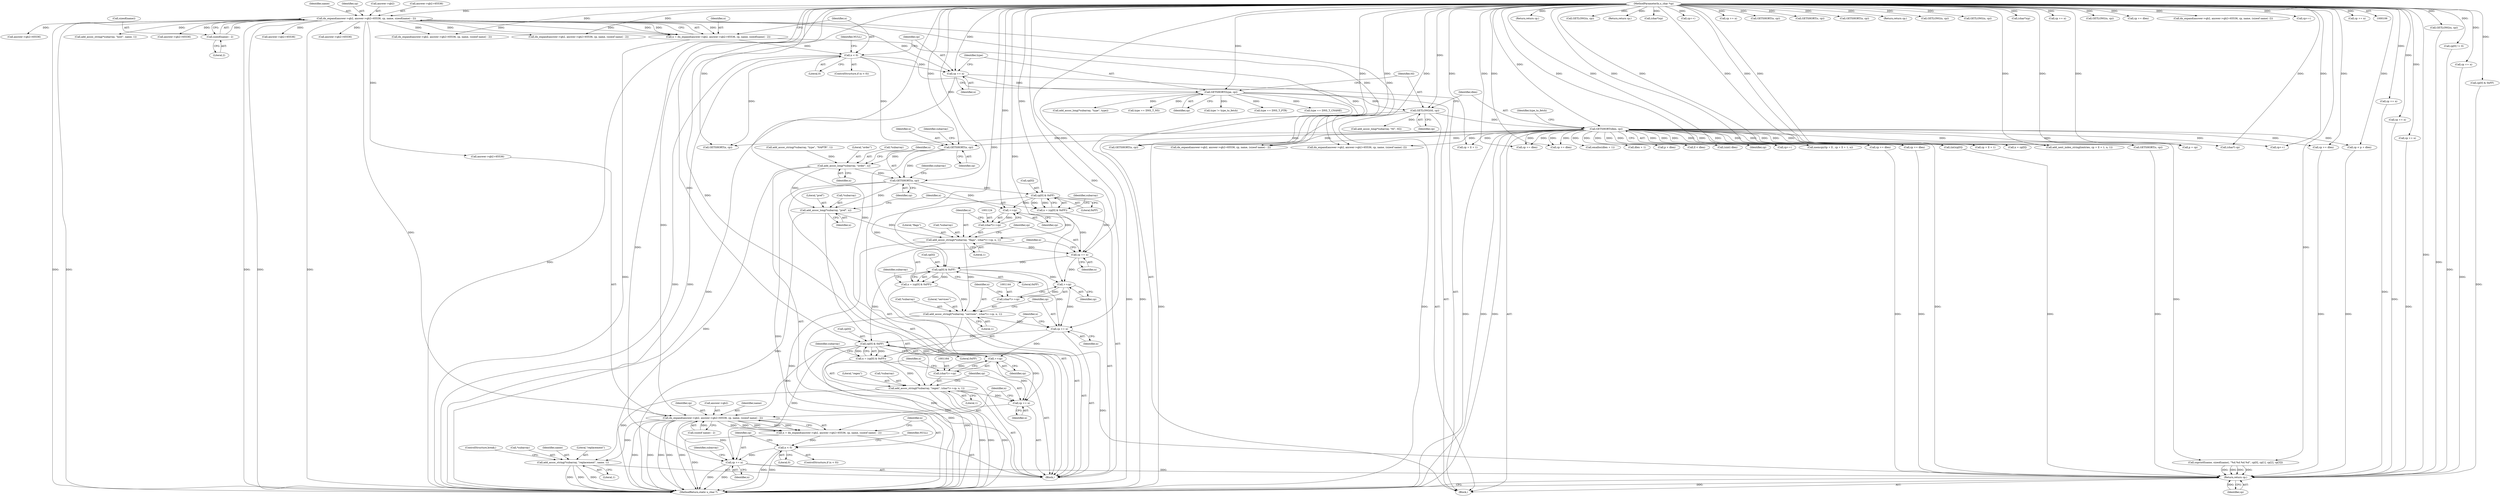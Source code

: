 digraph "0_php-src_b34d7849ed90ced9345f8ea1c59bc8d101c18468@pointer" {
"1001096" [label="(Call,GETSHORT(n, cp))"];
"1000152" [label="(Call,n < 0)"];
"1000134" [label="(Call,n = dn_expand(answer->qb2, answer->qb2+65536, cp, name, sizeof(name) - 2))"];
"1000136" [label="(Call,dn_expand(answer->qb2, answer->qb2+65536, cp, name, sizeof(name) - 2))"];
"1000107" [label="(MethodParameterIn,u_char *cp)"];
"1000147" [label="(Call,sizeof(name) - 2)"];
"1000167" [label="(Call,GETSHORT(dlen, cp))"];
"1000164" [label="(Call,GETLONG(ttl, cp))"];
"1000161" [label="(Call,GETSHORT(type, cp))"];
"1000158" [label="(Call,cp += n)"];
"1001099" [label="(Call,add_assoc_long(*subarray, \"order\", n))"];
"1001104" [label="(Call,GETSHORT(n, cp))"];
"1001107" [label="(Call,add_assoc_long(*subarray, \"pref\", n))"];
"1001119" [label="(Call,add_assoc_stringl(*subarray, \"flags\", (char*)++cp, n, 1))"];
"1001129" [label="(Call,cp += n)"];
"1001134" [label="(Call,cp[0] & 0xFF)"];
"1001132" [label="(Call,n = (cp[0] & 0xFF))"];
"1001139" [label="(Call,add_assoc_stringl(*subarray, \"services\", (char*)++cp, n, 1))"];
"1001149" [label="(Call,cp += n)"];
"1001154" [label="(Call,cp[0] & 0xFF)"];
"1001152" [label="(Call,n = (cp[0] & 0xFF))"];
"1001159" [label="(Call,add_assoc_stringl(*subarray, \"regex\", (char*)++cp, n, 1))"];
"1001169" [label="(Call,cp += n)"];
"1001174" [label="(Call,dn_expand(answer->qb2, answer->qb2+65536, cp, name, (sizeof name) - 2))"];
"1001172" [label="(Call,n = dn_expand(answer->qb2, answer->qb2+65536, cp, name, (sizeof name) - 2))"];
"1001190" [label="(Call,n < 0)"];
"1001196" [label="(Call,cp += n)"];
"1001217" [label="(Return,return cp;)"];
"1001199" [label="(Call,add_assoc_string(*subarray, \"replacement\", name, 1))"];
"1001165" [label="(Call,++cp)"];
"1001163" [label="(Call,(char*)++cp)"];
"1001145" [label="(Call,++cp)"];
"1001143" [label="(Call,(char*)++cp)"];
"1001114" [label="(Call,cp[0] & 0xFF)"];
"1001112" [label="(Call,n = (cp[0] & 0xFF))"];
"1001125" [label="(Call,++cp)"];
"1001123" [label="(Call,(char*)++cp)"];
"1000161" [label="(Call,GETSHORT(type, cp))"];
"1001135" [label="(Call,cp[0])"];
"1000191" [label="(Return,return cp;)"];
"1001159" [label="(Call,add_assoc_stringl(*subarray, \"regex\", (char*)++cp, n, 1))"];
"1000284" [label="(Call,GETSHORT(n, cp))"];
"1001119" [label="(Call,add_assoc_stringl(*subarray, \"flags\", (char*)++cp, n, 1))"];
"1000758" [label="(Call,(int)cp[0])"];
"1000153" [label="(Identifier,n)"];
"1001213" [label="(Call,cp += dlen)"];
"1001103" [label="(Identifier,n)"];
"1000146" [label="(Identifier,name)"];
"1001097" [label="(Identifier,n)"];
"1000150" [label="(Literal,2)"];
"1001184" [label="(Identifier,name)"];
"1001098" [label="(Identifier,cp)"];
"1000228" [label="(Call,(char*) cp)"];
"1000145" [label="(Identifier,cp)"];
"1001132" [label="(Call,n = (cp[0] & 0xFF))"];
"1001151" [label="(Identifier,n)"];
"1001217" [label="(Return,return cp;)"];
"1001219" [label="(MethodReturn,static u_char *)"];
"1001148" [label="(Literal,1)"];
"1001191" [label="(Identifier,n)"];
"1000154" [label="(Literal,0)"];
"1001099" [label="(Call,add_assoc_long(*subarray, \"order\", n))"];
"1000151" [label="(ControlStructure,if (n < 0))"];
"1000523" [label="(Call,dn_expand(answer->qb2, answer->qb2+65536, cp, name, (sizeof name) -2))"];
"1001141" [label="(Identifier,subarray)"];
"1001106" [label="(Identifier,cp)"];
"1000428" [label="(Call,emalloc(dlen + 1))"];
"1000375" [label="(Call,cp++)"];
"1000147" [label="(Call,sizeof(name) - 2)"];
"1000619" [label="(Call,GETLONG(n, cp))"];
"1000802" [label="(Call,cp[0] != 0)"];
"1000527" [label="(Call,answer->qb2+65536)"];
"1001166" [label="(Identifier,cp)"];
"1001199" [label="(Call,add_assoc_string(*subarray, \"replacement\", name, 1))"];
"1001163" [label="(Call,(char*)++cp)"];
"1000603" [label="(Call,GETLONG(n, cp))"];
"1000491" [label="(Call,cp += dlen)"];
"1001131" [label="(Identifier,n)"];
"1000429" [label="(Call,dlen + 1)"];
"1000406" [label="(Call,cp += n)"];
"1000137" [label="(Call,answer->qb2)"];
"1001102" [label="(Literal,\"order\")"];
"1000238" [label="(Return,return cp;)"];
"1000381" [label="(Call,(char*)cp)"];
"1001189" [label="(ControlStructure,if (n < 0))"];
"1000165" [label="(Identifier,ttl)"];
"1000159" [label="(Identifier,cp)"];
"1001167" [label="(Identifier,n)"];
"1001190" [label="(Call,n < 0)"];
"1001115" [label="(Call,cp[0])"];
"1001096" [label="(Call,GETSHORT(n, cp))"];
"1000219" [label="(Call,add_assoc_long(*subarray, \"type\", type))"];
"1001133" [label="(Identifier,n)"];
"1001100" [label="(Call,*subarray)"];
"1000306" [label="(Call,type == DNS_T_NS)"];
"1001130" [label="(Identifier,cp)"];
"1001140" [label="(Call,*subarray)"];
"1000334" [label="(Call,answer->qb2+65536)"];
"1001114" [label="(Call,cp[0] & 0xFF)"];
"1001134" [label="(Call,cp[0] & 0xFF)"];
"1001128" [label="(Literal,1)"];
"1001162" [label="(Literal,\"regex\")"];
"1001118" [label="(Literal,0xFF)"];
"1000441" [label="(Call,n = cp[ll])"];
"1000395" [label="(Call,cp++)"];
"1001031" [label="(Call,GETSHORT(n, cp))"];
"1000167" [label="(Call,GETSHORT(dlen, cp))"];
"1000188" [label="(Call,cp += dlen)"];
"1001158" [label="(Literal,0xFF)"];
"1000996" [label="(Call,answer->qb2+65536)"];
"1001149" [label="(Call,cp += n)"];
"1000199" [label="(Call,add_assoc_string(*subarray, \"host\", name, 1))"];
"1000830" [label="(Call,cp[0] & 0xFF)"];
"1001200" [label="(Call,*subarray)"];
"1001145" [label="(Call,++cp)"];
"1000545" [label="(Call,cp += n)"];
"1001204" [label="(Literal,1)"];
"1000242" [label="(Block,)"];
"1001090" [label="(Call,add_assoc_string(*subarray, \"type\", \"NAPTR\", 1))"];
"1001126" [label="(Identifier,cp)"];
"1001154" [label="(Call,cp[0] & 0xFF)"];
"1001172" [label="(Call,n = dn_expand(answer->qb2, answer->qb2+65536, cp, name, (sizeof name) - 2))"];
"1001139" [label="(Call,add_assoc_stringl(*subarray, \"services\", (char*)++cp, n, 1))"];
"1001203" [label="(Identifier,name)"];
"1000352" [label="(Call,cp += n)"];
"1001047" [label="(Call,GETSHORT(n, cp))"];
"1000175" [label="(Call,type != type_to_fetch)"];
"1000166" [label="(Identifier,cp)"];
"1000889" [label="(Call,GETSHORT(s, cp))"];
"1001201" [label="(Identifier,subarray)"];
"1001198" [label="(Identifier,n)"];
"1001039" [label="(Call,GETSHORT(n, cp))"];
"1000160" [label="(Identifier,n)"];
"1001108" [label="(Call,*subarray)"];
"1001147" [label="(Identifier,n)"];
"1001155" [label="(Call,cp[0])"];
"1001122" [label="(Literal,\"flags\")"];
"1001160" [label="(Call,*subarray)"];
"1000182" [label="(Return,return cp;)"];
"1001107" [label="(Call,add_assoc_long(*subarray, \"pref\", n))"];
"1001113" [label="(Identifier,n)"];
"1000595" [label="(Call,GETLONG(n, cp))"];
"1001061" [label="(Call,answer->qb2+65536)"];
"1001057" [label="(Call,dn_expand(answer->qb2, answer->qb2+65536, cp, name, (sizeof name) - 2))"];
"1000611" [label="(Call,GETLONG(n, cp))"];
"1001079" [label="(Call,cp += n)"];
"1001161" [label="(Identifier,subarray)"];
"1001121" [label="(Identifier,subarray)"];
"1000179" [label="(Call,cp += dlen)"];
"1000250" [label="(Call,snprintf(name, sizeof(name), \"%d.%d.%d.%d\", cp[0], cp[1], cp[2], cp[3]))"];
"1000986" [label="(Call,p + dlen)"];
"1001168" [label="(Literal,1)"];
"1001146" [label="(Identifier,cp)"];
"1001112" [label="(Call,n = (cp[0] & 0xFF))"];
"1000330" [label="(Call,dn_expand(answer->qb2, answer->qb2+65536, cp, name, (sizeof name) - 2))"];
"1001138" [label="(Literal,0xFF)"];
"1000401" [label="(Call,(char*)cp)"];
"1000764" [label="(Call,cp++)"];
"1000148" [label="(Call,sizeof(name))"];
"1000437" [label="(Call,ll < dlen)"];
"1000113" [label="(Block,)"];
"1000231" [label="(Call,(uint) dlen)"];
"1000211" [label="(Call,add_assoc_long(*subarray, \"ttl\", ttl))"];
"1000578" [label="(Call,cp += n)"];
"1000162" [label="(Identifier,type)"];
"1000169" [label="(Identifier,cp)"];
"1000318" [label="(Call,type == DNS_T_PTR)"];
"1001143" [label="(Call,(char*)++cp)"];
"1001202" [label="(Literal,\"replacement\")"];
"1000460" [label="(Call,memcpy(tp + ll , cp + ll + 1, n))"];
"1000984" [label="(Call,cp < p + dlen)"];
"1000587" [label="(Call,GETLONG(n, cp))"];
"1000294" [label="(Call,type == DNS_T_CNAME)"];
"1001129" [label="(Call,cp += n)"];
"1001171" [label="(Identifier,n)"];
"1000235" [label="(Call,cp += dlen)"];
"1001153" [label="(Identifier,n)"];
"1000107" [label="(MethodParameterIn,u_char *cp)"];
"1001142" [label="(Literal,\"services\")"];
"1000135" [label="(Identifier,n)"];
"1001101" [label="(Identifier,subarray)"];
"1001173" [label="(Identifier,n)"];
"1000164" [label="(Call,GETLONG(ttl, cp))"];
"1001105" [label="(Identifier,n)"];
"1000556" [label="(Call,dn_expand(answer->qb2, answer->qb2+65536, cp, name, (sizeof name) -2))"];
"1001110" [label="(Literal,\"pref\")"];
"1000992" [label="(Call,dn_expand(answer->qb2, answer->qb2+65536, cp, name, (sizeof name) - 2))"];
"1000273" [label="(Call,cp += dlen)"];
"1000163" [label="(Identifier,cp)"];
"1001178" [label="(Call,answer->qb2+65536)"];
"1000173" [label="(Identifier,type_to_fetch)"];
"1000157" [label="(Identifier,NULL)"];
"1000873" [label="(Call,cp++)"];
"1001150" [label="(Identifier,cp)"];
"1001109" [label="(Identifier,subarray)"];
"1001123" [label="(Call,(char*)++cp)"];
"1000472" [label="(Call,cp + ll + 1)"];
"1000136" [label="(Call,dn_expand(answer->qb2, answer->qb2+65536, cp, name, sizeof(name) - 2))"];
"1000644" [label="(Call,GETSHORT(s, cp))"];
"1001104" [label="(Call,GETSHORT(n, cp))"];
"1001014" [label="(Call,cp += n)"];
"1001218" [label="(Identifier,cp)"];
"1000158" [label="(Call,cp += n)"];
"1001183" [label="(Identifier,cp)"];
"1000152" [label="(Call,n < 0)"];
"1001205" [label="(ControlStructure,break;)"];
"1001152" [label="(Call,n = (cp[0] & 0xFF))"];
"1001127" [label="(Identifier,n)"];
"1000464" [label="(Call,cp + ll + 1)"];
"1000470" [label="(Call,add_next_index_stringl(entries, cp + ll + 1, n, 1))"];
"1001165" [label="(Call,++cp)"];
"1001111" [label="(Identifier,n)"];
"1001174" [label="(Call,dn_expand(answer->qb2, answer->qb2+65536, cp, name, (sizeof name) - 2))"];
"1000746" [label="(Call,p = cp)"];
"1001170" [label="(Identifier,cp)"];
"1001120" [label="(Call,*subarray)"];
"1000386" [label="(Call,cp += n)"];
"1001169" [label="(Call,cp += n)"];
"1000140" [label="(Call,answer->qb2+65536)"];
"1001125" [label="(Call,++cp)"];
"1000134" [label="(Call,n = dn_expand(answer->qb2, answer->qb2+65536, cp, name, sizeof(name) - 2))"];
"1001175" [label="(Call,answer->qb2)"];
"1001192" [label="(Literal,0)"];
"1001196" [label="(Call,cp += n)"];
"1000168" [label="(Identifier,dlen)"];
"1001197" [label="(Identifier,cp)"];
"1001185" [label="(Call,(sizeof name) - 2)"];
"1001195" [label="(Identifier,NULL)"];
"1001096" -> "1000242"  [label="AST: "];
"1001096" -> "1001098"  [label="CFG: "];
"1001097" -> "1001096"  [label="AST: "];
"1001098" -> "1001096"  [label="AST: "];
"1001101" -> "1001096"  [label="CFG: "];
"1000152" -> "1001096"  [label="DDG: "];
"1000167" -> "1001096"  [label="DDG: "];
"1000107" -> "1001096"  [label="DDG: "];
"1001096" -> "1001099"  [label="DDG: "];
"1001096" -> "1001104"  [label="DDG: "];
"1000152" -> "1000151"  [label="AST: "];
"1000152" -> "1000154"  [label="CFG: "];
"1000153" -> "1000152"  [label="AST: "];
"1000154" -> "1000152"  [label="AST: "];
"1000157" -> "1000152"  [label="CFG: "];
"1000159" -> "1000152"  [label="CFG: "];
"1000152" -> "1001219"  [label="DDG: "];
"1000152" -> "1001219"  [label="DDG: "];
"1000134" -> "1000152"  [label="DDG: "];
"1000152" -> "1000158"  [label="DDG: "];
"1000152" -> "1000284"  [label="DDG: "];
"1000152" -> "1001031"  [label="DDG: "];
"1000134" -> "1000113"  [label="AST: "];
"1000134" -> "1000136"  [label="CFG: "];
"1000135" -> "1000134"  [label="AST: "];
"1000136" -> "1000134"  [label="AST: "];
"1000153" -> "1000134"  [label="CFG: "];
"1000134" -> "1001219"  [label="DDG: "];
"1000136" -> "1000134"  [label="DDG: "];
"1000136" -> "1000134"  [label="DDG: "];
"1000136" -> "1000134"  [label="DDG: "];
"1000136" -> "1000134"  [label="DDG: "];
"1000136" -> "1000134"  [label="DDG: "];
"1000136" -> "1000147"  [label="CFG: "];
"1000137" -> "1000136"  [label="AST: "];
"1000140" -> "1000136"  [label="AST: "];
"1000145" -> "1000136"  [label="AST: "];
"1000146" -> "1000136"  [label="AST: "];
"1000147" -> "1000136"  [label="AST: "];
"1000136" -> "1001219"  [label="DDG: "];
"1000136" -> "1001219"  [label="DDG: "];
"1000136" -> "1001219"  [label="DDG: "];
"1000136" -> "1001219"  [label="DDG: "];
"1000136" -> "1001219"  [label="DDG: "];
"1000107" -> "1000136"  [label="DDG: "];
"1000147" -> "1000136"  [label="DDG: "];
"1000136" -> "1000158"  [label="DDG: "];
"1000136" -> "1000199"  [label="DDG: "];
"1000136" -> "1000330"  [label="DDG: "];
"1000136" -> "1000334"  [label="DDG: "];
"1000136" -> "1000523"  [label="DDG: "];
"1000136" -> "1000527"  [label="DDG: "];
"1000136" -> "1000992"  [label="DDG: "];
"1000136" -> "1000996"  [label="DDG: "];
"1000136" -> "1001057"  [label="DDG: "];
"1000136" -> "1001061"  [label="DDG: "];
"1000136" -> "1001174"  [label="DDG: "];
"1000136" -> "1001178"  [label="DDG: "];
"1000107" -> "1000106"  [label="AST: "];
"1000107" -> "1001219"  [label="DDG: "];
"1000107" -> "1000158"  [label="DDG: "];
"1000107" -> "1000161"  [label="DDG: "];
"1000107" -> "1000164"  [label="DDG: "];
"1000107" -> "1000167"  [label="DDG: "];
"1000107" -> "1000179"  [label="DDG: "];
"1000107" -> "1000182"  [label="DDG: "];
"1000107" -> "1000188"  [label="DDG: "];
"1000107" -> "1000191"  [label="DDG: "];
"1000107" -> "1000228"  [label="DDG: "];
"1000107" -> "1000235"  [label="DDG: "];
"1000107" -> "1000238"  [label="DDG: "];
"1000107" -> "1000250"  [label="DDG: "];
"1000107" -> "1000273"  [label="DDG: "];
"1000107" -> "1000284"  [label="DDG: "];
"1000107" -> "1000330"  [label="DDG: "];
"1000107" -> "1000352"  [label="DDG: "];
"1000107" -> "1000375"  [label="DDG: "];
"1000107" -> "1000381"  [label="DDG: "];
"1000107" -> "1000386"  [label="DDG: "];
"1000107" -> "1000395"  [label="DDG: "];
"1000107" -> "1000401"  [label="DDG: "];
"1000107" -> "1000406"  [label="DDG: "];
"1000107" -> "1000441"  [label="DDG: "];
"1000107" -> "1000460"  [label="DDG: "];
"1000107" -> "1000464"  [label="DDG: "];
"1000107" -> "1000470"  [label="DDG: "];
"1000107" -> "1000472"  [label="DDG: "];
"1000107" -> "1000491"  [label="DDG: "];
"1000107" -> "1000523"  [label="DDG: "];
"1000107" -> "1000545"  [label="DDG: "];
"1000107" -> "1000556"  [label="DDG: "];
"1000107" -> "1000578"  [label="DDG: "];
"1000107" -> "1000587"  [label="DDG: "];
"1000107" -> "1000595"  [label="DDG: "];
"1000107" -> "1000603"  [label="DDG: "];
"1000107" -> "1000611"  [label="DDG: "];
"1000107" -> "1000619"  [label="DDG: "];
"1000107" -> "1000644"  [label="DDG: "];
"1000107" -> "1000746"  [label="DDG: "];
"1000107" -> "1000758"  [label="DDG: "];
"1000107" -> "1000764"  [label="DDG: "];
"1000107" -> "1000802"  [label="DDG: "];
"1000107" -> "1000830"  [label="DDG: "];
"1000107" -> "1000873"  [label="DDG: "];
"1000107" -> "1000889"  [label="DDG: "];
"1000107" -> "1000984"  [label="DDG: "];
"1000107" -> "1000992"  [label="DDG: "];
"1000107" -> "1001014"  [label="DDG: "];
"1000107" -> "1001031"  [label="DDG: "];
"1000107" -> "1001039"  [label="DDG: "];
"1000107" -> "1001047"  [label="DDG: "];
"1000107" -> "1001057"  [label="DDG: "];
"1000107" -> "1001079"  [label="DDG: "];
"1000107" -> "1001104"  [label="DDG: "];
"1000107" -> "1001114"  [label="DDG: "];
"1000107" -> "1001125"  [label="DDG: "];
"1000107" -> "1001129"  [label="DDG: "];
"1000107" -> "1001134"  [label="DDG: "];
"1000107" -> "1001145"  [label="DDG: "];
"1000107" -> "1001149"  [label="DDG: "];
"1000107" -> "1001154"  [label="DDG: "];
"1000107" -> "1001165"  [label="DDG: "];
"1000107" -> "1001169"  [label="DDG: "];
"1000107" -> "1001174"  [label="DDG: "];
"1000107" -> "1001196"  [label="DDG: "];
"1000107" -> "1001213"  [label="DDG: "];
"1000107" -> "1001217"  [label="DDG: "];
"1000147" -> "1000150"  [label="CFG: "];
"1000148" -> "1000147"  [label="AST: "];
"1000150" -> "1000147"  [label="AST: "];
"1000167" -> "1000113"  [label="AST: "];
"1000167" -> "1000169"  [label="CFG: "];
"1000168" -> "1000167"  [label="AST: "];
"1000169" -> "1000167"  [label="AST: "];
"1000173" -> "1000167"  [label="CFG: "];
"1000167" -> "1001219"  [label="DDG: "];
"1000167" -> "1001219"  [label="DDG: "];
"1000167" -> "1001219"  [label="DDG: "];
"1000164" -> "1000167"  [label="DDG: "];
"1000167" -> "1000179"  [label="DDG: "];
"1000167" -> "1000179"  [label="DDG: "];
"1000167" -> "1000188"  [label="DDG: "];
"1000167" -> "1000188"  [label="DDG: "];
"1000167" -> "1000228"  [label="DDG: "];
"1000167" -> "1000231"  [label="DDG: "];
"1000167" -> "1000250"  [label="DDG: "];
"1000167" -> "1000273"  [label="DDG: "];
"1000167" -> "1000273"  [label="DDG: "];
"1000167" -> "1000284"  [label="DDG: "];
"1000167" -> "1000330"  [label="DDG: "];
"1000167" -> "1000375"  [label="DDG: "];
"1000167" -> "1000428"  [label="DDG: "];
"1000167" -> "1000429"  [label="DDG: "];
"1000167" -> "1000437"  [label="DDG: "];
"1000167" -> "1000441"  [label="DDG: "];
"1000167" -> "1000460"  [label="DDG: "];
"1000167" -> "1000464"  [label="DDG: "];
"1000167" -> "1000470"  [label="DDG: "];
"1000167" -> "1000472"  [label="DDG: "];
"1000167" -> "1000491"  [label="DDG: "];
"1000167" -> "1000523"  [label="DDG: "];
"1000167" -> "1000644"  [label="DDG: "];
"1000167" -> "1000746"  [label="DDG: "];
"1000167" -> "1000758"  [label="DDG: "];
"1000167" -> "1000764"  [label="DDG: "];
"1000167" -> "1000984"  [label="DDG: "];
"1000167" -> "1000986"  [label="DDG: "];
"1000167" -> "1001031"  [label="DDG: "];
"1000167" -> "1001213"  [label="DDG: "];
"1000167" -> "1001213"  [label="DDG: "];
"1000167" -> "1001217"  [label="DDG: "];
"1000164" -> "1000113"  [label="AST: "];
"1000164" -> "1000166"  [label="CFG: "];
"1000165" -> "1000164"  [label="AST: "];
"1000166" -> "1000164"  [label="AST: "];
"1000168" -> "1000164"  [label="CFG: "];
"1000164" -> "1001219"  [label="DDG: "];
"1000164" -> "1001219"  [label="DDG: "];
"1000161" -> "1000164"  [label="DDG: "];
"1000164" -> "1000211"  [label="DDG: "];
"1000161" -> "1000113"  [label="AST: "];
"1000161" -> "1000163"  [label="CFG: "];
"1000162" -> "1000161"  [label="AST: "];
"1000163" -> "1000161"  [label="AST: "];
"1000165" -> "1000161"  [label="CFG: "];
"1000161" -> "1001219"  [label="DDG: "];
"1000161" -> "1001219"  [label="DDG: "];
"1000158" -> "1000161"  [label="DDG: "];
"1000161" -> "1000175"  [label="DDG: "];
"1000161" -> "1000219"  [label="DDG: "];
"1000161" -> "1000294"  [label="DDG: "];
"1000161" -> "1000306"  [label="DDG: "];
"1000161" -> "1000318"  [label="DDG: "];
"1000158" -> "1000113"  [label="AST: "];
"1000158" -> "1000160"  [label="CFG: "];
"1000159" -> "1000158"  [label="AST: "];
"1000160" -> "1000158"  [label="AST: "];
"1000162" -> "1000158"  [label="CFG: "];
"1000158" -> "1001219"  [label="DDG: "];
"1001099" -> "1000242"  [label="AST: "];
"1001099" -> "1001103"  [label="CFG: "];
"1001100" -> "1001099"  [label="AST: "];
"1001102" -> "1001099"  [label="AST: "];
"1001103" -> "1001099"  [label="AST: "];
"1001105" -> "1001099"  [label="CFG: "];
"1001099" -> "1001219"  [label="DDG: "];
"1001090" -> "1001099"  [label="DDG: "];
"1001099" -> "1001104"  [label="DDG: "];
"1001099" -> "1001107"  [label="DDG: "];
"1001104" -> "1000242"  [label="AST: "];
"1001104" -> "1001106"  [label="CFG: "];
"1001105" -> "1001104"  [label="AST: "];
"1001106" -> "1001104"  [label="AST: "];
"1001109" -> "1001104"  [label="CFG: "];
"1001104" -> "1001219"  [label="DDG: "];
"1001104" -> "1001107"  [label="DDG: "];
"1001104" -> "1001114"  [label="DDG: "];
"1001104" -> "1001125"  [label="DDG: "];
"1001107" -> "1000242"  [label="AST: "];
"1001107" -> "1001111"  [label="CFG: "];
"1001108" -> "1001107"  [label="AST: "];
"1001110" -> "1001107"  [label="AST: "];
"1001111" -> "1001107"  [label="AST: "];
"1001113" -> "1001107"  [label="CFG: "];
"1001107" -> "1001219"  [label="DDG: "];
"1001107" -> "1001119"  [label="DDG: "];
"1001119" -> "1000242"  [label="AST: "];
"1001119" -> "1001128"  [label="CFG: "];
"1001120" -> "1001119"  [label="AST: "];
"1001122" -> "1001119"  [label="AST: "];
"1001123" -> "1001119"  [label="AST: "];
"1001127" -> "1001119"  [label="AST: "];
"1001128" -> "1001119"  [label="AST: "];
"1001130" -> "1001119"  [label="CFG: "];
"1001119" -> "1001219"  [label="DDG: "];
"1001112" -> "1001119"  [label="DDG: "];
"1001119" -> "1001129"  [label="DDG: "];
"1001119" -> "1001139"  [label="DDG: "];
"1001129" -> "1000242"  [label="AST: "];
"1001129" -> "1001131"  [label="CFG: "];
"1001130" -> "1001129"  [label="AST: "];
"1001131" -> "1001129"  [label="AST: "];
"1001133" -> "1001129"  [label="CFG: "];
"1001114" -> "1001129"  [label="DDG: "];
"1001125" -> "1001129"  [label="DDG: "];
"1001129" -> "1001134"  [label="DDG: "];
"1001129" -> "1001145"  [label="DDG: "];
"1001134" -> "1001132"  [label="AST: "];
"1001134" -> "1001138"  [label="CFG: "];
"1001135" -> "1001134"  [label="AST: "];
"1001138" -> "1001134"  [label="AST: "];
"1001132" -> "1001134"  [label="CFG: "];
"1001134" -> "1001132"  [label="DDG: "];
"1001134" -> "1001132"  [label="DDG: "];
"1001114" -> "1001134"  [label="DDG: "];
"1001134" -> "1001145"  [label="DDG: "];
"1001134" -> "1001149"  [label="DDG: "];
"1001134" -> "1001154"  [label="DDG: "];
"1001132" -> "1000242"  [label="AST: "];
"1001133" -> "1001132"  [label="AST: "];
"1001141" -> "1001132"  [label="CFG: "];
"1001132" -> "1001139"  [label="DDG: "];
"1001139" -> "1000242"  [label="AST: "];
"1001139" -> "1001148"  [label="CFG: "];
"1001140" -> "1001139"  [label="AST: "];
"1001142" -> "1001139"  [label="AST: "];
"1001143" -> "1001139"  [label="AST: "];
"1001147" -> "1001139"  [label="AST: "];
"1001148" -> "1001139"  [label="AST: "];
"1001150" -> "1001139"  [label="CFG: "];
"1001139" -> "1001219"  [label="DDG: "];
"1001139" -> "1001149"  [label="DDG: "];
"1001139" -> "1001159"  [label="DDG: "];
"1001149" -> "1000242"  [label="AST: "];
"1001149" -> "1001151"  [label="CFG: "];
"1001150" -> "1001149"  [label="AST: "];
"1001151" -> "1001149"  [label="AST: "];
"1001153" -> "1001149"  [label="CFG: "];
"1001145" -> "1001149"  [label="DDG: "];
"1001149" -> "1001154"  [label="DDG: "];
"1001149" -> "1001165"  [label="DDG: "];
"1001154" -> "1001152"  [label="AST: "];
"1001154" -> "1001158"  [label="CFG: "];
"1001155" -> "1001154"  [label="AST: "];
"1001158" -> "1001154"  [label="AST: "];
"1001152" -> "1001154"  [label="CFG: "];
"1001154" -> "1001219"  [label="DDG: "];
"1001154" -> "1001152"  [label="DDG: "];
"1001154" -> "1001152"  [label="DDG: "];
"1001154" -> "1001165"  [label="DDG: "];
"1001154" -> "1001169"  [label="DDG: "];
"1001154" -> "1001174"  [label="DDG: "];
"1001154" -> "1001196"  [label="DDG: "];
"1001154" -> "1001217"  [label="DDG: "];
"1001152" -> "1000242"  [label="AST: "];
"1001153" -> "1001152"  [label="AST: "];
"1001161" -> "1001152"  [label="CFG: "];
"1001152" -> "1001219"  [label="DDG: "];
"1001152" -> "1001159"  [label="DDG: "];
"1001159" -> "1000242"  [label="AST: "];
"1001159" -> "1001168"  [label="CFG: "];
"1001160" -> "1001159"  [label="AST: "];
"1001162" -> "1001159"  [label="AST: "];
"1001163" -> "1001159"  [label="AST: "];
"1001167" -> "1001159"  [label="AST: "];
"1001168" -> "1001159"  [label="AST: "];
"1001170" -> "1001159"  [label="CFG: "];
"1001159" -> "1001219"  [label="DDG: "];
"1001159" -> "1001219"  [label="DDG: "];
"1001159" -> "1001219"  [label="DDG: "];
"1001159" -> "1001169"  [label="DDG: "];
"1001159" -> "1001199"  [label="DDG: "];
"1001169" -> "1000242"  [label="AST: "];
"1001169" -> "1001171"  [label="CFG: "];
"1001170" -> "1001169"  [label="AST: "];
"1001171" -> "1001169"  [label="AST: "];
"1001173" -> "1001169"  [label="CFG: "];
"1001165" -> "1001169"  [label="DDG: "];
"1001169" -> "1001174"  [label="DDG: "];
"1001174" -> "1001172"  [label="AST: "];
"1001174" -> "1001185"  [label="CFG: "];
"1001175" -> "1001174"  [label="AST: "];
"1001178" -> "1001174"  [label="AST: "];
"1001183" -> "1001174"  [label="AST: "];
"1001184" -> "1001174"  [label="AST: "];
"1001185" -> "1001174"  [label="AST: "];
"1001172" -> "1001174"  [label="CFG: "];
"1001174" -> "1001219"  [label="DDG: "];
"1001174" -> "1001219"  [label="DDG: "];
"1001174" -> "1001219"  [label="DDG: "];
"1001174" -> "1001219"  [label="DDG: "];
"1001174" -> "1001219"  [label="DDG: "];
"1001174" -> "1001172"  [label="DDG: "];
"1001174" -> "1001172"  [label="DDG: "];
"1001174" -> "1001172"  [label="DDG: "];
"1001174" -> "1001172"  [label="DDG: "];
"1001174" -> "1001172"  [label="DDG: "];
"1001185" -> "1001174"  [label="DDG: "];
"1001174" -> "1001196"  [label="DDG: "];
"1001174" -> "1001199"  [label="DDG: "];
"1001172" -> "1000242"  [label="AST: "];
"1001173" -> "1001172"  [label="AST: "];
"1001191" -> "1001172"  [label="CFG: "];
"1001172" -> "1001219"  [label="DDG: "];
"1001172" -> "1001190"  [label="DDG: "];
"1001190" -> "1001189"  [label="AST: "];
"1001190" -> "1001192"  [label="CFG: "];
"1001191" -> "1001190"  [label="AST: "];
"1001192" -> "1001190"  [label="AST: "];
"1001195" -> "1001190"  [label="CFG: "];
"1001197" -> "1001190"  [label="CFG: "];
"1001190" -> "1001219"  [label="DDG: "];
"1001190" -> "1001219"  [label="DDG: "];
"1001190" -> "1001196"  [label="DDG: "];
"1001196" -> "1000242"  [label="AST: "];
"1001196" -> "1001198"  [label="CFG: "];
"1001197" -> "1001196"  [label="AST: "];
"1001198" -> "1001196"  [label="AST: "];
"1001201" -> "1001196"  [label="CFG: "];
"1001196" -> "1001219"  [label="DDG: "];
"1001196" -> "1001219"  [label="DDG: "];
"1001196" -> "1001217"  [label="DDG: "];
"1001217" -> "1000113"  [label="AST: "];
"1001217" -> "1001218"  [label="CFG: "];
"1001218" -> "1001217"  [label="AST: "];
"1001219" -> "1001217"  [label="CFG: "];
"1001217" -> "1001219"  [label="DDG: "];
"1001218" -> "1001217"  [label="DDG: "];
"1000644" -> "1001217"  [label="DDG: "];
"1000406" -> "1001217"  [label="DDG: "];
"1000250" -> "1001217"  [label="DDG: "];
"1000250" -> "1001217"  [label="DDG: "];
"1000250" -> "1001217"  [label="DDG: "];
"1000250" -> "1001217"  [label="DDG: "];
"1001213" -> "1001217"  [label="DDG: "];
"1000830" -> "1001217"  [label="DDG: "];
"1001079" -> "1001217"  [label="DDG: "];
"1000802" -> "1001217"  [label="DDG: "];
"1001014" -> "1001217"  [label="DDG: "];
"1000619" -> "1001217"  [label="DDG: "];
"1000352" -> "1001217"  [label="DDG: "];
"1000758" -> "1001217"  [label="DDG: "];
"1000273" -> "1001217"  [label="DDG: "];
"1000984" -> "1001217"  [label="DDG: "];
"1000491" -> "1001217"  [label="DDG: "];
"1001199" -> "1000242"  [label="AST: "];
"1001199" -> "1001204"  [label="CFG: "];
"1001200" -> "1001199"  [label="AST: "];
"1001202" -> "1001199"  [label="AST: "];
"1001203" -> "1001199"  [label="AST: "];
"1001204" -> "1001199"  [label="AST: "];
"1001205" -> "1001199"  [label="CFG: "];
"1001199" -> "1001219"  [label="DDG: "];
"1001199" -> "1001219"  [label="DDG: "];
"1001199" -> "1001219"  [label="DDG: "];
"1001165" -> "1001163"  [label="AST: "];
"1001165" -> "1001166"  [label="CFG: "];
"1001166" -> "1001165"  [label="AST: "];
"1001163" -> "1001165"  [label="CFG: "];
"1001165" -> "1001163"  [label="DDG: "];
"1001164" -> "1001163"  [label="AST: "];
"1001167" -> "1001163"  [label="CFG: "];
"1001145" -> "1001143"  [label="AST: "];
"1001145" -> "1001146"  [label="CFG: "];
"1001146" -> "1001145"  [label="AST: "];
"1001143" -> "1001145"  [label="CFG: "];
"1001145" -> "1001143"  [label="DDG: "];
"1001144" -> "1001143"  [label="AST: "];
"1001147" -> "1001143"  [label="CFG: "];
"1001114" -> "1001112"  [label="AST: "];
"1001114" -> "1001118"  [label="CFG: "];
"1001115" -> "1001114"  [label="AST: "];
"1001118" -> "1001114"  [label="AST: "];
"1001112" -> "1001114"  [label="CFG: "];
"1001114" -> "1001112"  [label="DDG: "];
"1001114" -> "1001112"  [label="DDG: "];
"1001114" -> "1001125"  [label="DDG: "];
"1001112" -> "1000242"  [label="AST: "];
"1001113" -> "1001112"  [label="AST: "];
"1001121" -> "1001112"  [label="CFG: "];
"1001125" -> "1001123"  [label="AST: "];
"1001125" -> "1001126"  [label="CFG: "];
"1001126" -> "1001125"  [label="AST: "];
"1001123" -> "1001125"  [label="CFG: "];
"1001125" -> "1001123"  [label="DDG: "];
"1001124" -> "1001123"  [label="AST: "];
"1001127" -> "1001123"  [label="CFG: "];
}
